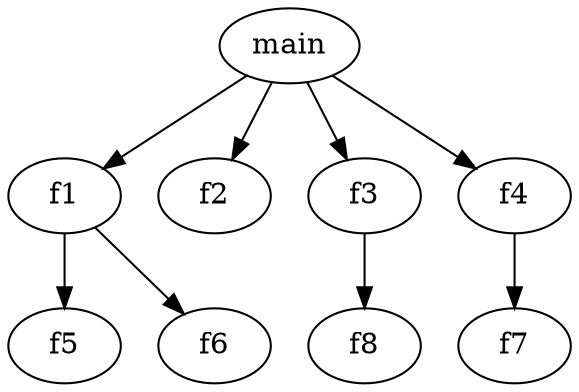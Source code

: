 digraph {
	0 [label=main]
	1 [label=f1]
	0 -> 1
	2 [label=f2]
	0 -> 2
	3 [label=f3]
	0 -> 3
	4 [label=f4]
	0 -> 4
	5 [label=f5]
	1 -> 5
	6 [label=f6]
	1 -> 6
	7 [label=f7]
	4 -> 7
	8 [label=f8]
	3 -> 8
}
